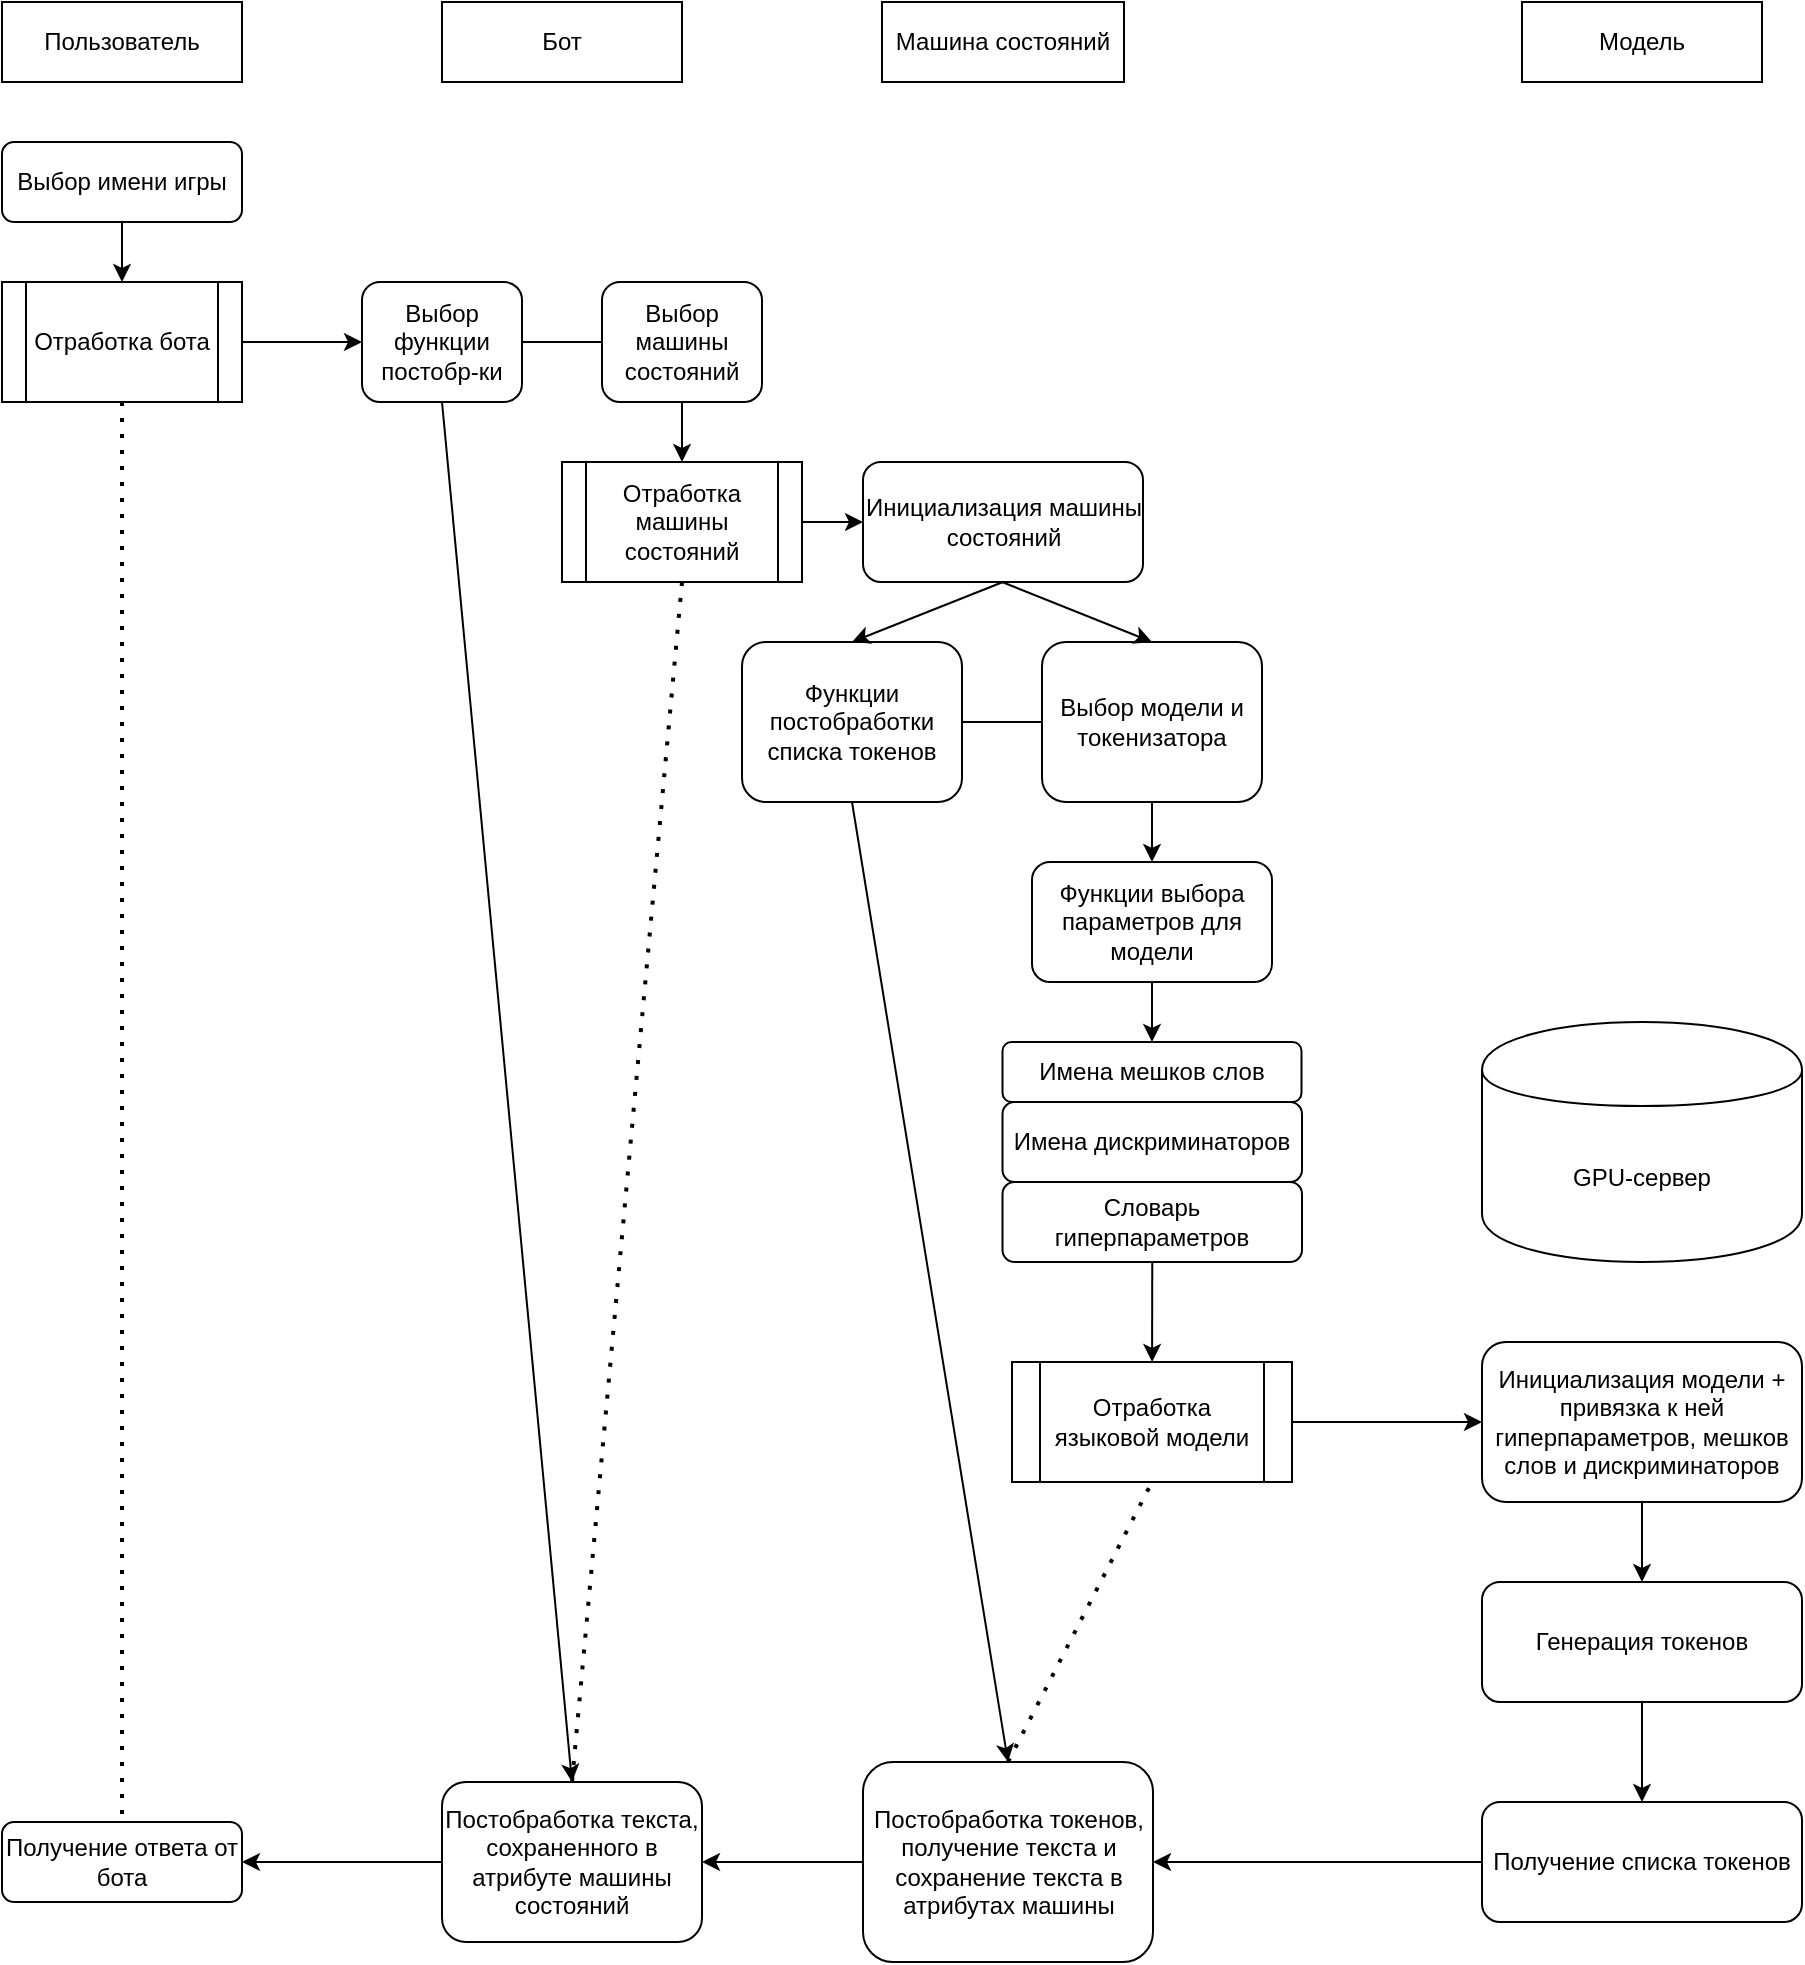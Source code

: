 <mxfile version="13.4.6" type="device"><diagram id="C5RBs43oDa-KdzZeNtuy" name="Page-1"><mxGraphModel dx="2070" dy="1192" grid="1" gridSize="10" guides="1" tooltips="1" connect="1" arrows="1" fold="1" page="1" pageScale="1" pageWidth="1169" pageHeight="1654" math="0" shadow="0"><root><mxCell id="WIyWlLk6GJQsqaUBKTNV-0"/><mxCell id="WIyWlLk6GJQsqaUBKTNV-1" parent="WIyWlLk6GJQsqaUBKTNV-0"/><mxCell id="c_iSIaSDONlQCqkjY3QY-12" value="Пользователь" style="rounded=0;whiteSpace=wrap;html=1;" vertex="1" parent="WIyWlLk6GJQsqaUBKTNV-1"><mxGeometry x="40" y="40" width="120" height="40" as="geometry"/></mxCell><mxCell id="c_iSIaSDONlQCqkjY3QY-13" value="Бот" style="rounded=0;whiteSpace=wrap;html=1;" vertex="1" parent="WIyWlLk6GJQsqaUBKTNV-1"><mxGeometry x="260" y="40" width="120" height="40" as="geometry"/></mxCell><mxCell id="c_iSIaSDONlQCqkjY3QY-14" value="Машина состояний" style="rounded=0;whiteSpace=wrap;html=1;" vertex="1" parent="WIyWlLk6GJQsqaUBKTNV-1"><mxGeometry x="480" y="40" width="121" height="40" as="geometry"/></mxCell><mxCell id="c_iSIaSDONlQCqkjY3QY-15" value="Модель" style="rounded=0;whiteSpace=wrap;html=1;" vertex="1" parent="WIyWlLk6GJQsqaUBKTNV-1"><mxGeometry x="800" y="40" width="120" height="40" as="geometry"/></mxCell><mxCell id="c_iSIaSDONlQCqkjY3QY-16" value="Выбор имени игры" style="rounded=1;whiteSpace=wrap;html=1;" vertex="1" parent="WIyWlLk6GJQsqaUBKTNV-1"><mxGeometry x="40" y="110" width="120" height="40" as="geometry"/></mxCell><mxCell id="c_iSIaSDONlQCqkjY3QY-17" value="Получение ответа от бота" style="rounded=1;whiteSpace=wrap;html=1;" vertex="1" parent="WIyWlLk6GJQsqaUBKTNV-1"><mxGeometry x="40" y="950" width="120" height="40" as="geometry"/></mxCell><mxCell id="c_iSIaSDONlQCqkjY3QY-18" value="Отработка бота" style="shape=process;whiteSpace=wrap;html=1;backgroundOutline=1;" vertex="1" parent="WIyWlLk6GJQsqaUBKTNV-1"><mxGeometry x="40" y="180" width="120" height="60" as="geometry"/></mxCell><mxCell id="c_iSIaSDONlQCqkjY3QY-20" value="" style="endArrow=classic;html=1;exitX=0.5;exitY=1;exitDx=0;exitDy=0;entryX=0.5;entryY=0;entryDx=0;entryDy=0;" edge="1" parent="WIyWlLk6GJQsqaUBKTNV-1" source="c_iSIaSDONlQCqkjY3QY-16" target="c_iSIaSDONlQCqkjY3QY-18"><mxGeometry width="50" height="50" relative="1" as="geometry"><mxPoint x="270" y="250" as="sourcePoint"/><mxPoint x="320" y="200" as="targetPoint"/></mxGeometry></mxCell><mxCell id="c_iSIaSDONlQCqkjY3QY-21" value="" style="endArrow=none;dashed=1;html=1;dashPattern=1 3;strokeWidth=2;exitX=0.5;exitY=1;exitDx=0;exitDy=0;entryX=0.5;entryY=0;entryDx=0;entryDy=0;" edge="1" parent="WIyWlLk6GJQsqaUBKTNV-1" source="c_iSIaSDONlQCqkjY3QY-18" target="c_iSIaSDONlQCqkjY3QY-17"><mxGeometry width="50" height="50" relative="1" as="geometry"><mxPoint x="270" y="250" as="sourcePoint"/><mxPoint x="320" y="200" as="targetPoint"/></mxGeometry></mxCell><mxCell id="c_iSIaSDONlQCqkjY3QY-22" value="Выбор машины состояний" style="rounded=1;whiteSpace=wrap;html=1;" vertex="1" parent="WIyWlLk6GJQsqaUBKTNV-1"><mxGeometry x="340" y="180" width="80" height="60" as="geometry"/></mxCell><mxCell id="c_iSIaSDONlQCqkjY3QY-23" value="Выбор функции постобр-ки " style="rounded=1;whiteSpace=wrap;html=1;" vertex="1" parent="WIyWlLk6GJQsqaUBKTNV-1"><mxGeometry x="220" y="180" width="80" height="60" as="geometry"/></mxCell><mxCell id="c_iSIaSDONlQCqkjY3QY-24" value="" style="endArrow=classic;html=1;exitX=1;exitY=0.5;exitDx=0;exitDy=0;entryX=0;entryY=0.5;entryDx=0;entryDy=0;" edge="1" parent="WIyWlLk6GJQsqaUBKTNV-1" source="c_iSIaSDONlQCqkjY3QY-18" target="c_iSIaSDONlQCqkjY3QY-23"><mxGeometry width="50" height="50" relative="1" as="geometry"><mxPoint x="210" y="200" as="sourcePoint"/><mxPoint x="230" y="210" as="targetPoint"/></mxGeometry></mxCell><mxCell id="c_iSIaSDONlQCqkjY3QY-28" value="Отработка машины состояний" style="shape=process;whiteSpace=wrap;html=1;backgroundOutline=1;" vertex="1" parent="WIyWlLk6GJQsqaUBKTNV-1"><mxGeometry x="320" y="270" width="120" height="60" as="geometry"/></mxCell><mxCell id="c_iSIaSDONlQCqkjY3QY-31" value="" style="endArrow=none;html=1;entryX=0;entryY=0.5;entryDx=0;entryDy=0;exitX=1;exitY=0.5;exitDx=0;exitDy=0;" edge="1" parent="WIyWlLk6GJQsqaUBKTNV-1" source="c_iSIaSDONlQCqkjY3QY-23" target="c_iSIaSDONlQCqkjY3QY-22"><mxGeometry width="50" height="50" relative="1" as="geometry"><mxPoint x="210" y="200" as="sourcePoint"/><mxPoint x="260" y="150" as="targetPoint"/></mxGeometry></mxCell><mxCell id="c_iSIaSDONlQCqkjY3QY-38" style="edgeStyle=orthogonalEdgeStyle;rounded=0;orthogonalLoop=1;jettySize=auto;html=1;exitX=0;exitY=0.5;exitDx=0;exitDy=0;entryX=1;entryY=0.5;entryDx=0;entryDy=0;" edge="1" parent="WIyWlLk6GJQsqaUBKTNV-1" source="c_iSIaSDONlQCqkjY3QY-32" target="c_iSIaSDONlQCqkjY3QY-17"><mxGeometry relative="1" as="geometry"/></mxCell><mxCell id="c_iSIaSDONlQCqkjY3QY-32" value="Постобработка текста, сохраненного в атрибуте машины состояний" style="rounded=1;whiteSpace=wrap;html=1;" vertex="1" parent="WIyWlLk6GJQsqaUBKTNV-1"><mxGeometry x="260" y="930" width="130" height="80" as="geometry"/></mxCell><mxCell id="c_iSIaSDONlQCqkjY3QY-34" value="" style="endArrow=classic;html=1;exitX=0.5;exitY=1;exitDx=0;exitDy=0;entryX=0.5;entryY=0;entryDx=0;entryDy=0;" edge="1" parent="WIyWlLk6GJQsqaUBKTNV-1" source="c_iSIaSDONlQCqkjY3QY-22" target="c_iSIaSDONlQCqkjY3QY-28"><mxGeometry width="50" height="50" relative="1" as="geometry"><mxPoint x="290" y="370" as="sourcePoint"/><mxPoint x="340" y="320" as="targetPoint"/></mxGeometry></mxCell><mxCell id="c_iSIaSDONlQCqkjY3QY-36" value="" style="endArrow=classic;html=1;exitX=0.5;exitY=1;exitDx=0;exitDy=0;entryX=0.5;entryY=0;entryDx=0;entryDy=0;" edge="1" parent="WIyWlLk6GJQsqaUBKTNV-1" source="c_iSIaSDONlQCqkjY3QY-23" target="c_iSIaSDONlQCqkjY3QY-32"><mxGeometry width="50" height="50" relative="1" as="geometry"><mxPoint x="255" y="240" as="sourcePoint"/><mxPoint x="320" y="370" as="targetPoint"/></mxGeometry></mxCell><mxCell id="c_iSIaSDONlQCqkjY3QY-39" value="" style="endArrow=none;dashed=1;html=1;dashPattern=1 3;strokeWidth=2;exitX=0.5;exitY=1;exitDx=0;exitDy=0;entryX=0.5;entryY=0;entryDx=0;entryDy=0;" edge="1" parent="WIyWlLk6GJQsqaUBKTNV-1" source="c_iSIaSDONlQCqkjY3QY-28" target="c_iSIaSDONlQCqkjY3QY-32"><mxGeometry width="50" height="50" relative="1" as="geometry"><mxPoint x="440" y="330" as="sourcePoint"/><mxPoint x="320" y="500" as="targetPoint"/></mxGeometry></mxCell><mxCell id="c_iSIaSDONlQCqkjY3QY-40" value="" style="endArrow=classic;html=1;exitX=1;exitY=0.5;exitDx=0;exitDy=0;" edge="1" parent="WIyWlLk6GJQsqaUBKTNV-1" source="c_iSIaSDONlQCqkjY3QY-28" target="c_iSIaSDONlQCqkjY3QY-41"><mxGeometry width="50" height="50" relative="1" as="geometry"><mxPoint x="440" y="280" as="sourcePoint"/><mxPoint x="480" y="300" as="targetPoint"/></mxGeometry></mxCell><mxCell id="c_iSIaSDONlQCqkjY3QY-41" value="Инициализация машины состояний " style="rounded=1;whiteSpace=wrap;html=1;" vertex="1" parent="WIyWlLk6GJQsqaUBKTNV-1"><mxGeometry x="470.5" y="270" width="140" height="60" as="geometry"/></mxCell><mxCell id="c_iSIaSDONlQCqkjY3QY-42" value="Имена мешков слов" style="rounded=1;whiteSpace=wrap;html=1;" vertex="1" parent="WIyWlLk6GJQsqaUBKTNV-1"><mxGeometry x="540.25" y="560" width="149.5" height="30" as="geometry"/></mxCell><mxCell id="c_iSIaSDONlQCqkjY3QY-43" value="Имена дискриминаторов" style="rounded=1;whiteSpace=wrap;html=1;" vertex="1" parent="WIyWlLk6GJQsqaUBKTNV-1"><mxGeometry x="540.25" y="590" width="149.75" height="40" as="geometry"/></mxCell><mxCell id="c_iSIaSDONlQCqkjY3QY-44" value="Словарь гиперпараметров" style="rounded=1;whiteSpace=wrap;html=1;" vertex="1" parent="WIyWlLk6GJQsqaUBKTNV-1"><mxGeometry x="540.25" y="630" width="149.75" height="40" as="geometry"/></mxCell><mxCell id="c_iSIaSDONlQCqkjY3QY-45" value="Функции постобработки списка токенов" style="rounded=1;whiteSpace=wrap;html=1;" vertex="1" parent="WIyWlLk6GJQsqaUBKTNV-1"><mxGeometry x="410" y="360" width="110" height="80" as="geometry"/></mxCell><mxCell id="c_iSIaSDONlQCqkjY3QY-46" value="" style="endArrow=classic;html=1;exitX=0.5;exitY=1;exitDx=0;exitDy=0;entryX=0.5;entryY=0;entryDx=0;entryDy=0;" edge="1" parent="WIyWlLk6GJQsqaUBKTNV-1" source="c_iSIaSDONlQCqkjY3QY-41" target="c_iSIaSDONlQCqkjY3QY-45"><mxGeometry width="50" height="50" relative="1" as="geometry"><mxPoint x="440" y="390" as="sourcePoint"/><mxPoint x="490" y="340" as="targetPoint"/></mxGeometry></mxCell><mxCell id="c_iSIaSDONlQCqkjY3QY-48" value="" style="endArrow=classic;html=1;exitX=0.5;exitY=1;exitDx=0;exitDy=0;" edge="1" parent="WIyWlLk6GJQsqaUBKTNV-1" source="c_iSIaSDONlQCqkjY3QY-44" target="c_iSIaSDONlQCqkjY3QY-49"><mxGeometry width="50" height="50" relative="1" as="geometry"><mxPoint x="440" y="560" as="sourcePoint"/><mxPoint x="540" y="640" as="targetPoint"/></mxGeometry></mxCell><mxCell id="c_iSIaSDONlQCqkjY3QY-49" value="Отработка языковой модели" style="shape=process;whiteSpace=wrap;html=1;backgroundOutline=1;" vertex="1" parent="WIyWlLk6GJQsqaUBKTNV-1"><mxGeometry x="545" y="720" width="140" height="60" as="geometry"/></mxCell><mxCell id="c_iSIaSDONlQCqkjY3QY-50" value="Выбор модели и токенизатора" style="rounded=1;whiteSpace=wrap;html=1;" vertex="1" parent="WIyWlLk6GJQsqaUBKTNV-1"><mxGeometry x="560" y="360" width="110" height="80" as="geometry"/></mxCell><mxCell id="c_iSIaSDONlQCqkjY3QY-53" value="" style="endArrow=classic;html=1;entryX=0.5;entryY=0;entryDx=0;entryDy=0;" edge="1" parent="WIyWlLk6GJQsqaUBKTNV-1" target="c_iSIaSDONlQCqkjY3QY-50"><mxGeometry width="50" height="50" relative="1" as="geometry"><mxPoint x="540" y="330" as="sourcePoint"/><mxPoint x="490" y="370" as="targetPoint"/></mxGeometry></mxCell><mxCell id="c_iSIaSDONlQCqkjY3QY-54" value="" style="endArrow=none;html=1;entryX=0;entryY=0.5;entryDx=0;entryDy=0;exitX=1;exitY=0.5;exitDx=0;exitDy=0;" edge="1" parent="WIyWlLk6GJQsqaUBKTNV-1" source="c_iSIaSDONlQCqkjY3QY-45" target="c_iSIaSDONlQCqkjY3QY-50"><mxGeometry width="50" height="50" relative="1" as="geometry"><mxPoint x="440" y="420" as="sourcePoint"/><mxPoint x="490" y="370" as="targetPoint"/></mxGeometry></mxCell><mxCell id="c_iSIaSDONlQCqkjY3QY-58" value="Функции выбора параметров для модели" style="rounded=1;whiteSpace=wrap;html=1;" vertex="1" parent="WIyWlLk6GJQsqaUBKTNV-1"><mxGeometry x="555" y="470" width="120" height="60" as="geometry"/></mxCell><mxCell id="c_iSIaSDONlQCqkjY3QY-59" value="" style="endArrow=classic;html=1;exitX=0.5;exitY=1;exitDx=0;exitDy=0;entryX=0.5;entryY=0;entryDx=0;entryDy=0;" edge="1" parent="WIyWlLk6GJQsqaUBKTNV-1" source="c_iSIaSDONlQCqkjY3QY-50" target="c_iSIaSDONlQCqkjY3QY-58"><mxGeometry width="50" height="50" relative="1" as="geometry"><mxPoint x="440" y="580" as="sourcePoint"/><mxPoint x="490" y="530" as="targetPoint"/></mxGeometry></mxCell><mxCell id="c_iSIaSDONlQCqkjY3QY-61" value="" style="endArrow=none;dashed=1;html=1;dashPattern=1 3;strokeWidth=2;entryX=0.5;entryY=1;entryDx=0;entryDy=0;exitX=0.5;exitY=0;exitDx=0;exitDy=0;" edge="1" parent="WIyWlLk6GJQsqaUBKTNV-1" source="c_iSIaSDONlQCqkjY3QY-63" target="c_iSIaSDONlQCqkjY3QY-49"><mxGeometry width="50" height="50" relative="1" as="geometry"><mxPoint x="615" y="850" as="sourcePoint"/><mxPoint x="530" y="620" as="targetPoint"/></mxGeometry></mxCell><mxCell id="c_iSIaSDONlQCqkjY3QY-62" value="" style="endArrow=classic;html=1;exitX=0.5;exitY=1;exitDx=0;exitDy=0;entryX=0.5;entryY=0;entryDx=0;entryDy=0;" edge="1" parent="WIyWlLk6GJQsqaUBKTNV-1" source="c_iSIaSDONlQCqkjY3QY-58" target="c_iSIaSDONlQCqkjY3QY-42"><mxGeometry width="50" height="50" relative="1" as="geometry"><mxPoint x="480" y="600" as="sourcePoint"/><mxPoint x="530" y="550" as="targetPoint"/></mxGeometry></mxCell><mxCell id="c_iSIaSDONlQCqkjY3QY-63" value="Постобработка токенов, получение текста и сохранение текста в атрибутах машины" style="rounded=1;whiteSpace=wrap;html=1;" vertex="1" parent="WIyWlLk6GJQsqaUBKTNV-1"><mxGeometry x="470.5" y="920" width="145" height="100" as="geometry"/></mxCell><mxCell id="c_iSIaSDONlQCqkjY3QY-64" value="" style="endArrow=classic;html=1;exitX=0.5;exitY=1;exitDx=0;exitDy=0;entryX=0.5;entryY=0;entryDx=0;entryDy=0;" edge="1" parent="WIyWlLk6GJQsqaUBKTNV-1" source="c_iSIaSDONlQCqkjY3QY-45" target="c_iSIaSDONlQCqkjY3QY-63"><mxGeometry width="50" height="50" relative="1" as="geometry"><mxPoint x="480" y="720" as="sourcePoint"/><mxPoint x="530" y="670" as="targetPoint"/></mxGeometry></mxCell><mxCell id="c_iSIaSDONlQCqkjY3QY-65" value="" style="endArrow=classic;html=1;exitX=0;exitY=0.5;exitDx=0;exitDy=0;entryX=1;entryY=0.5;entryDx=0;entryDy=0;" edge="1" parent="WIyWlLk6GJQsqaUBKTNV-1" source="c_iSIaSDONlQCqkjY3QY-63" target="c_iSIaSDONlQCqkjY3QY-32"><mxGeometry width="50" height="50" relative="1" as="geometry"><mxPoint x="480" y="800" as="sourcePoint"/><mxPoint x="530" y="750" as="targetPoint"/></mxGeometry></mxCell><mxCell id="c_iSIaSDONlQCqkjY3QY-66" value="" style="endArrow=classic;html=1;exitX=1;exitY=0.5;exitDx=0;exitDy=0;entryX=0;entryY=0.5;entryDx=0;entryDy=0;" edge="1" parent="WIyWlLk6GJQsqaUBKTNV-1" source="c_iSIaSDONlQCqkjY3QY-49" target="c_iSIaSDONlQCqkjY3QY-67"><mxGeometry width="50" height="50" relative="1" as="geometry"><mxPoint x="685" y="760" as="sourcePoint"/><mxPoint x="760" y="750" as="targetPoint"/></mxGeometry></mxCell><mxCell id="c_iSIaSDONlQCqkjY3QY-67" value="Инициализация модели + привязка к ней гиперпараметров, мешков слов и дискриминаторов" style="rounded=1;whiteSpace=wrap;html=1;" vertex="1" parent="WIyWlLk6GJQsqaUBKTNV-1"><mxGeometry x="780" y="710" width="160" height="80" as="geometry"/></mxCell><mxCell id="c_iSIaSDONlQCqkjY3QY-68" value="GPU-сервер" style="shape=cylinder;whiteSpace=wrap;html=1;boundedLbl=1;backgroundOutline=1;" vertex="1" parent="WIyWlLk6GJQsqaUBKTNV-1"><mxGeometry x="780" y="550" width="160" height="120" as="geometry"/></mxCell><mxCell id="c_iSIaSDONlQCqkjY3QY-69" value="Генерация токенов" style="rounded=1;whiteSpace=wrap;html=1;" vertex="1" parent="WIyWlLk6GJQsqaUBKTNV-1"><mxGeometry x="780" y="830" width="160" height="60" as="geometry"/></mxCell><mxCell id="c_iSIaSDONlQCqkjY3QY-70" value="Получение списка токенов" style="rounded=1;whiteSpace=wrap;html=1;" vertex="1" parent="WIyWlLk6GJQsqaUBKTNV-1"><mxGeometry x="780" y="940" width="160" height="60" as="geometry"/></mxCell><mxCell id="c_iSIaSDONlQCqkjY3QY-71" value="" style="endArrow=classic;html=1;exitX=0.5;exitY=1;exitDx=0;exitDy=0;entryX=0.5;entryY=0;entryDx=0;entryDy=0;" edge="1" parent="WIyWlLk6GJQsqaUBKTNV-1" source="c_iSIaSDONlQCqkjY3QY-67" target="c_iSIaSDONlQCqkjY3QY-69"><mxGeometry width="50" height="50" relative="1" as="geometry"><mxPoint x="700" y="860" as="sourcePoint"/><mxPoint x="750" y="810" as="targetPoint"/></mxGeometry></mxCell><mxCell id="c_iSIaSDONlQCqkjY3QY-72" value="" style="endArrow=classic;html=1;exitX=0.5;exitY=1;exitDx=0;exitDy=0;entryX=0.5;entryY=0;entryDx=0;entryDy=0;" edge="1" parent="WIyWlLk6GJQsqaUBKTNV-1" source="c_iSIaSDONlQCqkjY3QY-69" target="c_iSIaSDONlQCqkjY3QY-70"><mxGeometry width="50" height="50" relative="1" as="geometry"><mxPoint x="700" y="860" as="sourcePoint"/><mxPoint x="750" y="810" as="targetPoint"/></mxGeometry></mxCell><mxCell id="c_iSIaSDONlQCqkjY3QY-73" value="" style="endArrow=classic;html=1;exitX=0;exitY=0.5;exitDx=0;exitDy=0;entryX=1;entryY=0.5;entryDx=0;entryDy=0;" edge="1" parent="WIyWlLk6GJQsqaUBKTNV-1" source="c_iSIaSDONlQCqkjY3QY-70" target="c_iSIaSDONlQCqkjY3QY-63"><mxGeometry width="50" height="50" relative="1" as="geometry"><mxPoint x="640" y="960" as="sourcePoint"/><mxPoint x="690" y="910" as="targetPoint"/></mxGeometry></mxCell></root></mxGraphModel></diagram></mxfile>